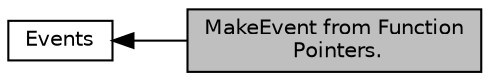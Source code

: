 digraph "MakeEvent from Function Pointers."
{
  edge [fontname="Helvetica",fontsize="10",labelfontname="Helvetica",labelfontsize="10"];
  node [fontname="Helvetica",fontsize="10",shape=record];
  rankdir=LR;
  Node0 [label="MakeEvent from Function\l Pointers.",height=0.2,width=0.4,color="black", fillcolor="grey75", style="filled", fontcolor="black"];
  Node1 [label="Events",height=0.2,width=0.4,color="black", fillcolor="white", style="filled",URL="$d1/ddf/group__events.html"];
  Node1->Node0 [shape=plaintext, dir="back", style="solid"];
}
